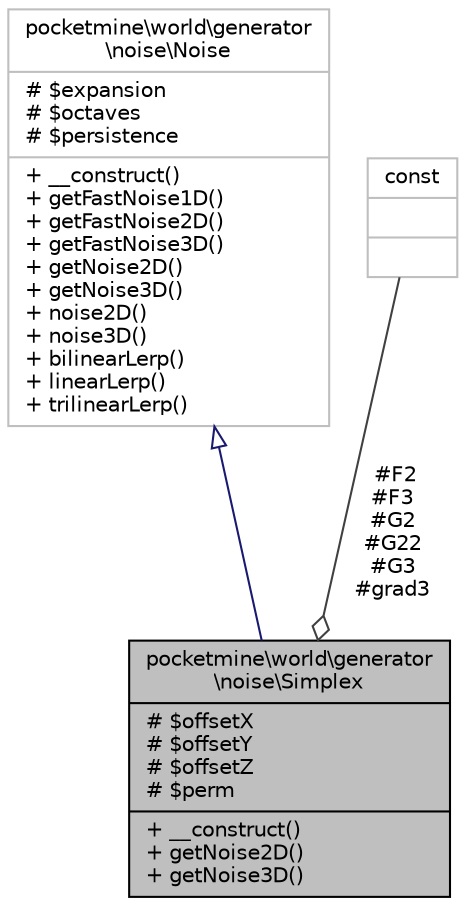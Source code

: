 digraph "pocketmine\world\generator\noise\Simplex"
{
 // INTERACTIVE_SVG=YES
 // LATEX_PDF_SIZE
  edge [fontname="Helvetica",fontsize="10",labelfontname="Helvetica",labelfontsize="10"];
  node [fontname="Helvetica",fontsize="10",shape=record];
  Node1 [label="{pocketmine\\world\\generator\l\\noise\\Simplex\n|# $offsetX\l# $offsetY\l# $offsetZ\l# $perm\l|+ __construct()\l+ getNoise2D()\l+ getNoise3D()\l}",height=0.2,width=0.4,color="black", fillcolor="grey75", style="filled", fontcolor="black",tooltip=" "];
  Node2 -> Node1 [dir="back",color="midnightblue",fontsize="10",style="solid",arrowtail="onormal",fontname="Helvetica"];
  Node2 [label="{pocketmine\\world\\generator\l\\noise\\Noise\n|# $expansion\l# $octaves\l# $persistence\l|+ __construct()\l+ getFastNoise1D()\l+ getFastNoise2D()\l+ getFastNoise3D()\l+ getNoise2D()\l+ getNoise3D()\l+ noise2D()\l+ noise3D()\l+ bilinearLerp()\l+ linearLerp()\l+ trilinearLerp()\l}",height=0.2,width=0.4,color="grey75", fillcolor="white", style="filled",URL="$d2/dd0/classpocketmine_1_1world_1_1generator_1_1noise_1_1_noise.html",tooltip=" "];
  Node3 -> Node1 [color="grey25",fontsize="10",style="solid",label=" #F2\n#F3\n#G2\n#G22\n#G3\n#grad3" ,arrowhead="odiamond",fontname="Helvetica"];
  Node3 [label="{const\n||}",height=0.2,width=0.4,color="grey75", fillcolor="white", style="filled",tooltip=" "];
}
